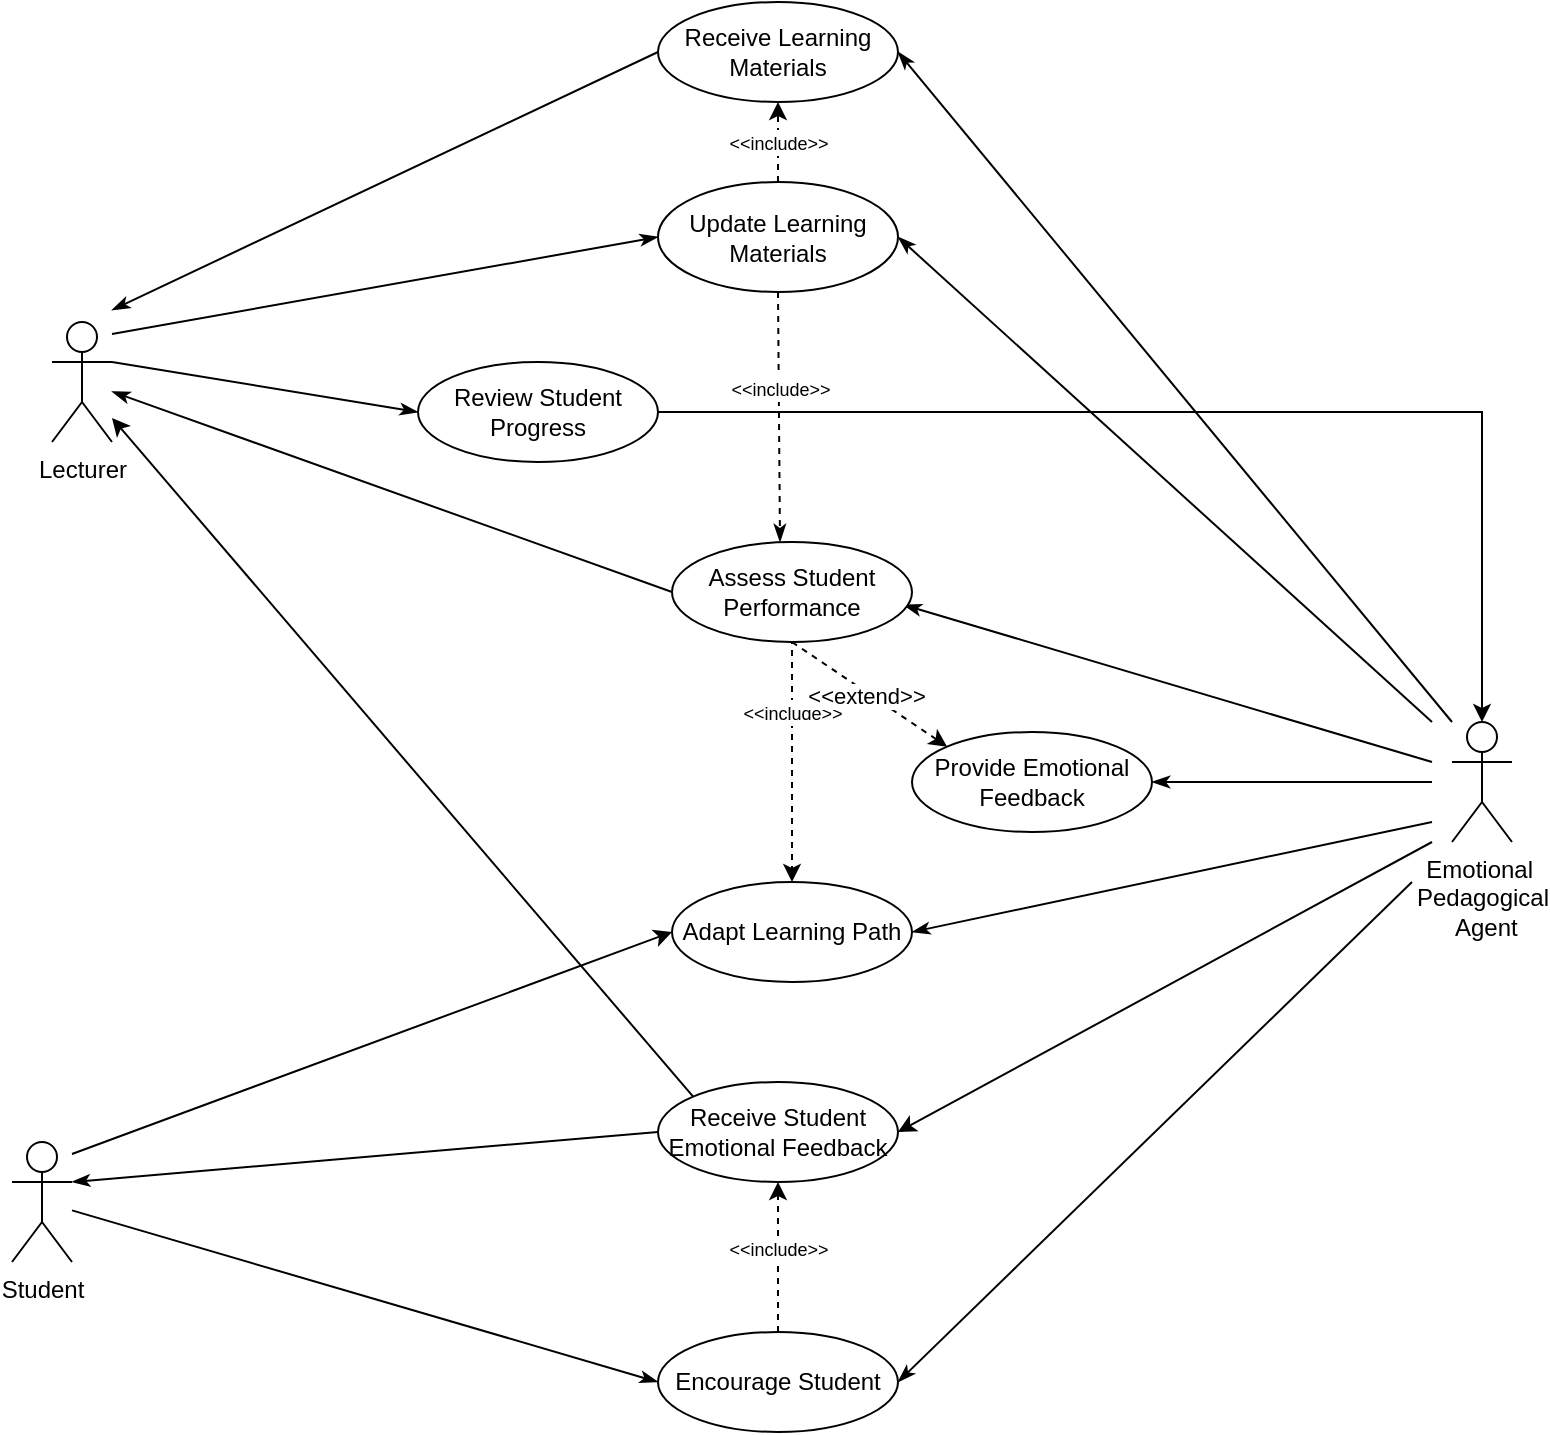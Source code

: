 <mxfile version="26.1.1">
  <diagram name="Page-1" id="j9eRqYafd_JO8ipRsz4t">
    <mxGraphModel dx="1434" dy="2005" grid="1" gridSize="10" guides="1" tooltips="1" connect="1" arrows="1" fold="1" page="1" pageScale="1" pageWidth="827" pageHeight="1169" math="0" shadow="0">
      <root>
        <mxCell id="0" />
        <mxCell id="1" parent="0" />
        <mxCell id="ikbvhD5BTmwbzsUKauvL-37" style="rounded=0;orthogonalLoop=1;jettySize=auto;html=1;endArrow=classicThin;startFill=0;endFill=1;exitX=0;exitY=0.5;exitDx=0;exitDy=0;entryX=1;entryY=0;entryDx=0;entryDy=-6;entryPerimeter=0;" parent="1" source="ikbvhD5BTmwbzsUKauvL-17" target="ikbvhD5BTmwbzsUKauvL-3" edge="1">
          <mxGeometry relative="1" as="geometry">
            <mxPoint x="120" y="360" as="sourcePoint" />
            <mxPoint x="50" y="510" as="targetPoint" />
          </mxGeometry>
        </mxCell>
        <mxCell id="ikbvhD5BTmwbzsUKauvL-39" style="rounded=0;orthogonalLoop=1;jettySize=auto;html=1;endArrow=classicThin;startFill=0;endFill=1;exitX=0;exitY=0.5;exitDx=0;exitDy=0;entryX=1;entryY=0.333;entryDx=0;entryDy=0;entryPerimeter=0;" parent="1" source="ikbvhD5BTmwbzsUKauvL-18" target="ikbvhD5BTmwbzsUKauvL-1" edge="1">
          <mxGeometry relative="1" as="geometry">
            <mxPoint x="330" y="465" as="sourcePoint" />
            <mxPoint x="80" y="530" as="targetPoint" />
          </mxGeometry>
        </mxCell>
        <mxCell id="ikbvhD5BTmwbzsUKauvL-42" style="rounded=0;orthogonalLoop=1;jettySize=auto;html=1;entryX=0;entryY=0.5;entryDx=0;entryDy=0;endArrow=classicThin;startFill=0;endFill=1;exitX=1;exitY=0.57;exitDx=0;exitDy=0;exitPerimeter=0;" parent="1" source="ikbvhD5BTmwbzsUKauvL-1" target="ikbvhD5BTmwbzsUKauvL-14" edge="1">
          <mxGeometry relative="1" as="geometry">
            <mxPoint x="60" y="532" as="sourcePoint" />
          </mxGeometry>
        </mxCell>
        <mxCell id="ikbvhD5BTmwbzsUKauvL-1" value="Student" style="shape=umlActor;verticalLabelPosition=bottom;verticalAlign=top;html=1;outlineConnect=0;points=[[0,0.333,0,0,0],[0,0.5,0,0,0],[0,1,0,0,0],[0.25,0.1,0,0,0],[1,0,0,0,-6],[1,0.1,0,0,0],[1,0.333,0,0,0],[1,0.57,0,0,0],[1,0.77,0,0,0],[1,1,0,0,0]];" parent="1" vertex="1">
          <mxGeometry x="30" y="490" width="30" height="60" as="geometry" />
        </mxCell>
        <mxCell id="NkEJEfKFvYe5f6atW8bi-65" style="rounded=0;orthogonalLoop=1;jettySize=auto;html=1;entryX=1;entryY=0.5;entryDx=0;entryDy=0;" parent="1" target="ikbvhD5BTmwbzsUKauvL-18" edge="1">
          <mxGeometry relative="1" as="geometry">
            <mxPoint x="740" y="340" as="sourcePoint" />
          </mxGeometry>
        </mxCell>
        <mxCell id="ikbvhD5BTmwbzsUKauvL-2" value="Emotional&amp;nbsp;&lt;div&gt;Pedagogica&lt;span style=&quot;background-color: transparent; color: light-dark(rgb(0, 0, 0), rgb(255, 255, 255));&quot;&gt;l&lt;/span&gt;&lt;/div&gt;&lt;div&gt;&lt;span style=&quot;background-color: transparent; color: light-dark(rgb(0, 0, 0), rgb(255, 255, 255));&quot;&gt;&amp;nbsp;Agent&lt;/span&gt;&lt;/div&gt;" style="shape=umlActor;verticalLabelPosition=bottom;verticalAlign=top;html=1;outlineConnect=0;" parent="1" vertex="1">
          <mxGeometry x="750" y="280" width="30" height="60" as="geometry" />
        </mxCell>
        <mxCell id="ikbvhD5BTmwbzsUKauvL-3" value="Lecturer" style="shape=umlActor;verticalLabelPosition=bottom;verticalAlign=top;html=1;outlineConnect=0;points=[[0,0.333,0,0,0],[0,1,0,0,0],[1,0,0,0,-6],[1,0.1,0,0,0],[1,0.333,0,0,0],[1,0.58,0,0,0],[1,0.8,0,0,0],[1,1,0,0,0]];" parent="1" vertex="1">
          <mxGeometry x="50" y="80" width="30" height="60" as="geometry" />
        </mxCell>
        <mxCell id="NkEJEfKFvYe5f6atW8bi-36" style="rounded=0;orthogonalLoop=1;jettySize=auto;html=1;exitX=0;exitY=0.5;exitDx=0;exitDy=0;endArrow=classicThin;endFill=1;entryX=1;entryY=0.58;entryDx=0;entryDy=0;entryPerimeter=0;" parent="1" source="ikbvhD5BTmwbzsUKauvL-9" target="ikbvhD5BTmwbzsUKauvL-3" edge="1">
          <mxGeometry relative="1" as="geometry">
            <mxPoint x="90" y="130" as="targetPoint" />
          </mxGeometry>
        </mxCell>
        <mxCell id="NkEJEfKFvYe5f6atW8bi-87" value="" style="rounded=0;orthogonalLoop=1;jettySize=auto;html=1;dashed=1;entryX=0.5;entryY=1;entryDx=0;entryDy=0;" parent="1" source="ikbvhD5BTmwbzsUKauvL-14" target="ikbvhD5BTmwbzsUKauvL-18" edge="1">
          <mxGeometry relative="1" as="geometry" />
        </mxCell>
        <mxCell id="NkEJEfKFvYe5f6atW8bi-88" value="&lt;font style=&quot;font-size: 9px;&quot;&gt;&amp;lt;&amp;lt;include&amp;gt;&amp;gt;&lt;/font&gt;" style="edgeLabel;html=1;align=center;verticalAlign=middle;resizable=0;points=[];" parent="NkEJEfKFvYe5f6atW8bi-87" vertex="1" connectable="0">
          <mxGeometry x="0.123" relative="1" as="geometry">
            <mxPoint as="offset" />
          </mxGeometry>
        </mxCell>
        <mxCell id="ikbvhD5BTmwbzsUKauvL-14" value="Encourage Student" style="ellipse;whiteSpace=wrap;html=1;" parent="1" vertex="1">
          <mxGeometry x="353" y="585" width="120" height="50" as="geometry" />
        </mxCell>
        <mxCell id="NkEJEfKFvYe5f6atW8bi-46" style="rounded=0;orthogonalLoop=1;jettySize=auto;html=1;exitX=0.5;exitY=1;exitDx=0;exitDy=0;entryX=0.45;entryY=0;entryDx=0;entryDy=0;endArrow=classicThin;endFill=1;dashed=1;entryPerimeter=0;" parent="1" source="ikbvhD5BTmwbzsUKauvL-16" target="ikbvhD5BTmwbzsUKauvL-9" edge="1">
          <mxGeometry relative="1" as="geometry" />
        </mxCell>
        <mxCell id="NkEJEfKFvYe5f6atW8bi-47" value="&lt;font style=&quot;font-size: 9px;&quot;&gt;&amp;lt;&amp;lt;include&amp;gt;&amp;gt;&lt;/font&gt;" style="edgeLabel;html=1;align=center;verticalAlign=middle;resizable=0;points=[];" parent="NkEJEfKFvYe5f6atW8bi-46" vertex="1" connectable="0">
          <mxGeometry x="-0.235" relative="1" as="geometry">
            <mxPoint as="offset" />
          </mxGeometry>
        </mxCell>
        <mxCell id="ikbvhD5BTmwbzsUKauvL-17" value="Receive Learning Materials" style="ellipse;whiteSpace=wrap;html=1;" parent="1" vertex="1">
          <mxGeometry x="353" y="-80" width="120" height="50" as="geometry" />
        </mxCell>
        <mxCell id="NkEJEfKFvYe5f6atW8bi-71" style="rounded=0;orthogonalLoop=1;jettySize=auto;html=1;entryX=1;entryY=0.8;entryDx=0;entryDy=0;entryPerimeter=0;exitX=0;exitY=0;exitDx=0;exitDy=0;" parent="1" source="ikbvhD5BTmwbzsUKauvL-18" target="ikbvhD5BTmwbzsUKauvL-3" edge="1">
          <mxGeometry relative="1" as="geometry" />
        </mxCell>
        <mxCell id="ikbvhD5BTmwbzsUKauvL-18" value="Receive Student Emotional Feedback" style="ellipse;whiteSpace=wrap;html=1;" parent="1" vertex="1">
          <mxGeometry x="353" y="460" width="120" height="50" as="geometry" />
        </mxCell>
        <mxCell id="NkEJEfKFvYe5f6atW8bi-84" value="" style="rounded=0;orthogonalLoop=1;jettySize=auto;html=1;dashed=1;exitX=0.5;exitY=0;exitDx=0;exitDy=0;entryX=0.5;entryY=0;entryDx=0;entryDy=0;" parent="1" source="ikbvhD5BTmwbzsUKauvL-9" target="ikbvhD5BTmwbzsUKauvL-20" edge="1">
          <mxGeometry relative="1" as="geometry">
            <mxPoint x="420" y="350" as="targetPoint" />
            <mxPoint x="413.333" y="220.0" as="sourcePoint" />
          </mxGeometry>
        </mxCell>
        <mxCell id="NkEJEfKFvYe5f6atW8bi-85" value="&lt;font style=&quot;font-size: 9px;&quot;&gt;&amp;lt;&amp;lt;include&amp;gt;&amp;gt;&lt;/font&gt;" style="edgeLabel;html=1;align=center;verticalAlign=middle;resizable=0;points=[];" parent="NkEJEfKFvYe5f6atW8bi-84" vertex="1" connectable="0">
          <mxGeometry x="-0.011" y="1" relative="1" as="geometry">
            <mxPoint x="-1" y="1" as="offset" />
          </mxGeometry>
        </mxCell>
        <mxCell id="ikbvhD5BTmwbzsUKauvL-20" value="Adapt Learning Path" style="ellipse;whiteSpace=wrap;html=1;" parent="1" vertex="1">
          <mxGeometry x="360" y="360" width="120" height="50" as="geometry" />
        </mxCell>
        <mxCell id="ikbvhD5BTmwbzsUKauvL-29" style="edgeStyle=orthogonalEdgeStyle;rounded=0;orthogonalLoop=1;jettySize=auto;html=1;exitX=0.5;exitY=1;exitDx=0;exitDy=0;" parent="1" source="ikbvhD5BTmwbzsUKauvL-20" target="ikbvhD5BTmwbzsUKauvL-20" edge="1">
          <mxGeometry relative="1" as="geometry" />
        </mxCell>
        <mxCell id="NkEJEfKFvYe5f6atW8bi-1" value="" style="endArrow=classicThin;html=1;rounded=0;entryX=0;entryY=0.5;entryDx=0;entryDy=0;endFill=1;exitX=1;exitY=0.1;exitDx=0;exitDy=0;exitPerimeter=0;" parent="1" source="ikbvhD5BTmwbzsUKauvL-3" target="ikbvhD5BTmwbzsUKauvL-16" edge="1">
          <mxGeometry width="50" height="50" relative="1" as="geometry">
            <mxPoint x="80" y="110" as="sourcePoint" />
            <mxPoint x="110" y="480" as="targetPoint" />
          </mxGeometry>
        </mxCell>
        <mxCell id="NkEJEfKFvYe5f6atW8bi-2" value="" style="endArrow=classicThin;html=1;rounded=0;entryX=0;entryY=0.5;entryDx=0;entryDy=0;endFill=1;exitX=1;exitY=0.333;exitDx=0;exitDy=0;exitPerimeter=0;" parent="1" source="ikbvhD5BTmwbzsUKauvL-3" target="ikbvhD5BTmwbzsUKauvL-21" edge="1">
          <mxGeometry width="50" height="50" relative="1" as="geometry">
            <mxPoint x="80" y="120" as="sourcePoint" />
            <mxPoint x="10" y="595" as="targetPoint" />
          </mxGeometry>
        </mxCell>
        <mxCell id="NkEJEfKFvYe5f6atW8bi-6" style="rounded=0;orthogonalLoop=1;jettySize=auto;html=1;endArrow=classicThin;startFill=0;endFill=1;entryX=1;entryY=0.5;entryDx=0;entryDy=0;" parent="1" target="ikbvhD5BTmwbzsUKauvL-20" edge="1">
          <mxGeometry relative="1" as="geometry">
            <mxPoint x="740" y="330" as="sourcePoint" />
            <mxPoint x="720" y="370" as="targetPoint" />
          </mxGeometry>
        </mxCell>
        <mxCell id="NkEJEfKFvYe5f6atW8bi-7" value="" style="endArrow=classicThin;html=1;rounded=0;endFill=1;entryX=1;entryY=0.5;entryDx=0;entryDy=0;" parent="1" source="ikbvhD5BTmwbzsUKauvL-2" target="ikbvhD5BTmwbzsUKauvL-17" edge="1">
          <mxGeometry width="50" height="50" relative="1" as="geometry">
            <mxPoint x="750" y="310" as="sourcePoint" />
            <mxPoint x="680" y="370" as="targetPoint" />
            <Array as="points">
              <mxPoint x="750" y="280" />
            </Array>
          </mxGeometry>
        </mxCell>
        <mxCell id="NkEJEfKFvYe5f6atW8bi-8" value="" style="endArrow=classicThin;html=1;rounded=0;endFill=1;entryX=1;entryY=0.5;entryDx=0;entryDy=0;" parent="1" target="ikbvhD5BTmwbzsUKauvL-16" edge="1">
          <mxGeometry width="50" height="50" relative="1" as="geometry">
            <mxPoint x="740" y="280" as="sourcePoint" />
            <mxPoint x="846" y="420.0" as="targetPoint" />
          </mxGeometry>
        </mxCell>
        <mxCell id="NkEJEfKFvYe5f6atW8bi-11" value="" style="endArrow=classicThin;html=1;rounded=0;strokeColor=default;endFill=1;entryX=1;entryY=0.5;entryDx=0;entryDy=0;" parent="1" target="NkEJEfKFvYe5f6atW8bi-12" edge="1">
          <mxGeometry width="50" height="50" relative="1" as="geometry">
            <mxPoint x="740" y="310" as="sourcePoint" />
            <mxPoint x="670" y="490" as="targetPoint" />
          </mxGeometry>
        </mxCell>
        <mxCell id="NkEJEfKFvYe5f6atW8bi-12" value="Provide Emotional Feedback" style="ellipse;whiteSpace=wrap;html=1;" parent="1" vertex="1">
          <mxGeometry x="480" y="285" width="120" height="50" as="geometry" />
        </mxCell>
        <mxCell id="NkEJEfKFvYe5f6atW8bi-18" value="" style="endArrow=classicThin;html=1;rounded=0;endFill=1;entryX=1;entryY=0.5;entryDx=0;entryDy=0;" parent="1" target="ikbvhD5BTmwbzsUKauvL-14" edge="1">
          <mxGeometry width="50" height="50" relative="1" as="geometry">
            <mxPoint x="730" y="360" as="sourcePoint" />
            <mxPoint x="473" y="692.5" as="targetPoint" />
          </mxGeometry>
        </mxCell>
        <mxCell id="NkEJEfKFvYe5f6atW8bi-19" value="" style="endArrow=classicThin;html=1;rounded=0;endFill=1;entryX=0.965;entryY=0.629;entryDx=0;entryDy=0;entryPerimeter=0;" parent="1" target="ikbvhD5BTmwbzsUKauvL-9" edge="1">
          <mxGeometry width="50" height="50" relative="1" as="geometry">
            <mxPoint x="740" y="300" as="sourcePoint" />
            <mxPoint x="680" y="340" as="targetPoint" />
          </mxGeometry>
        </mxCell>
        <mxCell id="NkEJEfKFvYe5f6atW8bi-35" style="edgeStyle=orthogonalEdgeStyle;rounded=0;orthogonalLoop=1;jettySize=auto;html=1;exitX=0.5;exitY=1;exitDx=0;exitDy=0;" parent="1" source="ikbvhD5BTmwbzsUKauvL-18" target="ikbvhD5BTmwbzsUKauvL-18" edge="1">
          <mxGeometry relative="1" as="geometry" />
        </mxCell>
        <mxCell id="ikbvhD5BTmwbzsUKauvL-21" value="Review Student Progress" style="ellipse;whiteSpace=wrap;html=1;" parent="1" vertex="1">
          <mxGeometry x="233" y="100" width="120" height="50" as="geometry" />
        </mxCell>
        <mxCell id="NkEJEfKFvYe5f6atW8bi-81" style="edgeStyle=orthogonalEdgeStyle;rounded=0;orthogonalLoop=1;jettySize=auto;html=1;exitX=0.5;exitY=0;exitDx=0;exitDy=0;entryX=0.5;entryY=1;entryDx=0;entryDy=0;dashed=1;" parent="1" source="ikbvhD5BTmwbzsUKauvL-16" target="ikbvhD5BTmwbzsUKauvL-17" edge="1">
          <mxGeometry relative="1" as="geometry" />
        </mxCell>
        <mxCell id="NkEJEfKFvYe5f6atW8bi-82" value="&lt;font style=&quot;font-size: 9px;&quot;&gt;&amp;lt;&amp;lt;include&amp;gt;&amp;gt;&lt;/font&gt;" style="edgeLabel;html=1;align=center;verticalAlign=middle;resizable=0;points=[];" parent="NkEJEfKFvYe5f6atW8bi-81" vertex="1" connectable="0">
          <mxGeometry x="-0.495" relative="1" as="geometry">
            <mxPoint y="-10" as="offset" />
          </mxGeometry>
        </mxCell>
        <mxCell id="ikbvhD5BTmwbzsUKauvL-16" value="Update Learning Materials" style="ellipse;whiteSpace=wrap;html=1;" parent="1" vertex="1">
          <mxGeometry x="353" y="10" width="120" height="55" as="geometry" />
        </mxCell>
        <mxCell id="NkEJEfKFvYe5f6atW8bi-66" value="" style="edgeStyle=none;orthogonalLoop=1;jettySize=auto;html=1;rounded=0;entryX=0;entryY=0.5;entryDx=0;entryDy=0;exitX=1;exitY=0.1;exitDx=0;exitDy=0;exitPerimeter=0;" parent="1" source="ikbvhD5BTmwbzsUKauvL-1" target="ikbvhD5BTmwbzsUKauvL-20" edge="1">
          <mxGeometry width="100" relative="1" as="geometry">
            <mxPoint x="80" y="550" as="sourcePoint" />
            <mxPoint x="130" y="530" as="targetPoint" />
            <Array as="points" />
          </mxGeometry>
        </mxCell>
        <mxCell id="ikbvhD5BTmwbzsUKauvL-9" value="Assess Student Performance" style="ellipse;whiteSpace=wrap;html=1;" parent="1" vertex="1">
          <mxGeometry x="360" y="190" width="120" height="50" as="geometry" />
        </mxCell>
        <mxCell id="NkEJEfKFvYe5f6atW8bi-78" style="edgeStyle=orthogonalEdgeStyle;rounded=0;orthogonalLoop=1;jettySize=auto;html=1;exitX=0.5;exitY=1;exitDx=0;exitDy=0;" parent="1" source="ikbvhD5BTmwbzsUKauvL-18" target="ikbvhD5BTmwbzsUKauvL-18" edge="1">
          <mxGeometry relative="1" as="geometry" />
        </mxCell>
        <mxCell id="NkEJEfKFvYe5f6atW8bi-93" value="" style="rounded=0;orthogonalLoop=1;jettySize=auto;html=1;dashed=1;entryX=0;entryY=0;entryDx=0;entryDy=0;exitX=0.5;exitY=1;exitDx=0;exitDy=0;" parent="1" target="NkEJEfKFvYe5f6atW8bi-12" edge="1" source="ikbvhD5BTmwbzsUKauvL-9">
          <mxGeometry relative="1" as="geometry">
            <mxPoint x="410" y="340" as="sourcePoint" />
            <mxPoint x="413" y="535.0" as="targetPoint" />
            <Array as="points" />
          </mxGeometry>
        </mxCell>
        <mxCell id="NkEJEfKFvYe5f6atW8bi-95" value="&amp;lt;&amp;lt;extend&amp;gt;&amp;gt;" style="edgeLabel;html=1;align=center;verticalAlign=middle;resizable=0;points=[];" parent="NkEJEfKFvYe5f6atW8bi-93" vertex="1" connectable="0">
          <mxGeometry x="-0.023" y="-1" relative="1" as="geometry">
            <mxPoint as="offset" />
          </mxGeometry>
        </mxCell>
        <mxCell id="NkEJEfKFvYe5f6atW8bi-99" style="edgeStyle=orthogonalEdgeStyle;rounded=0;orthogonalLoop=1;jettySize=auto;html=1;exitX=1;exitY=0.5;exitDx=0;exitDy=0;" parent="1" source="ikbvhD5BTmwbzsUKauvL-21" target="ikbvhD5BTmwbzsUKauvL-2" edge="1">
          <mxGeometry relative="1" as="geometry">
            <Array as="points">
              <mxPoint x="765" y="125" />
            </Array>
            <mxPoint x="330" y="125" as="sourcePoint" />
          </mxGeometry>
        </mxCell>
      </root>
    </mxGraphModel>
  </diagram>
</mxfile>

